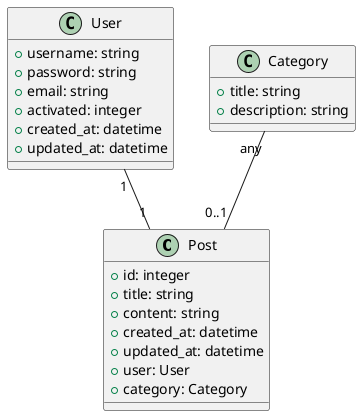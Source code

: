 @startuml

    class Post {
        +id: integer
        +title: string
        +content: string
        +created_at: datetime
        +updated_at: datetime
        +user: User
        +category: Category
    }

    class User {
        +username: string
        +password: string
        +email: string
        +activated: integer
        +created_at: datetime
        +updated_at: datetime
    }

    class Category {
        +title: string
        +description: string
    }

    User "1" -- "1" Post
    Category "any" -- "0..1" Post

@enduml